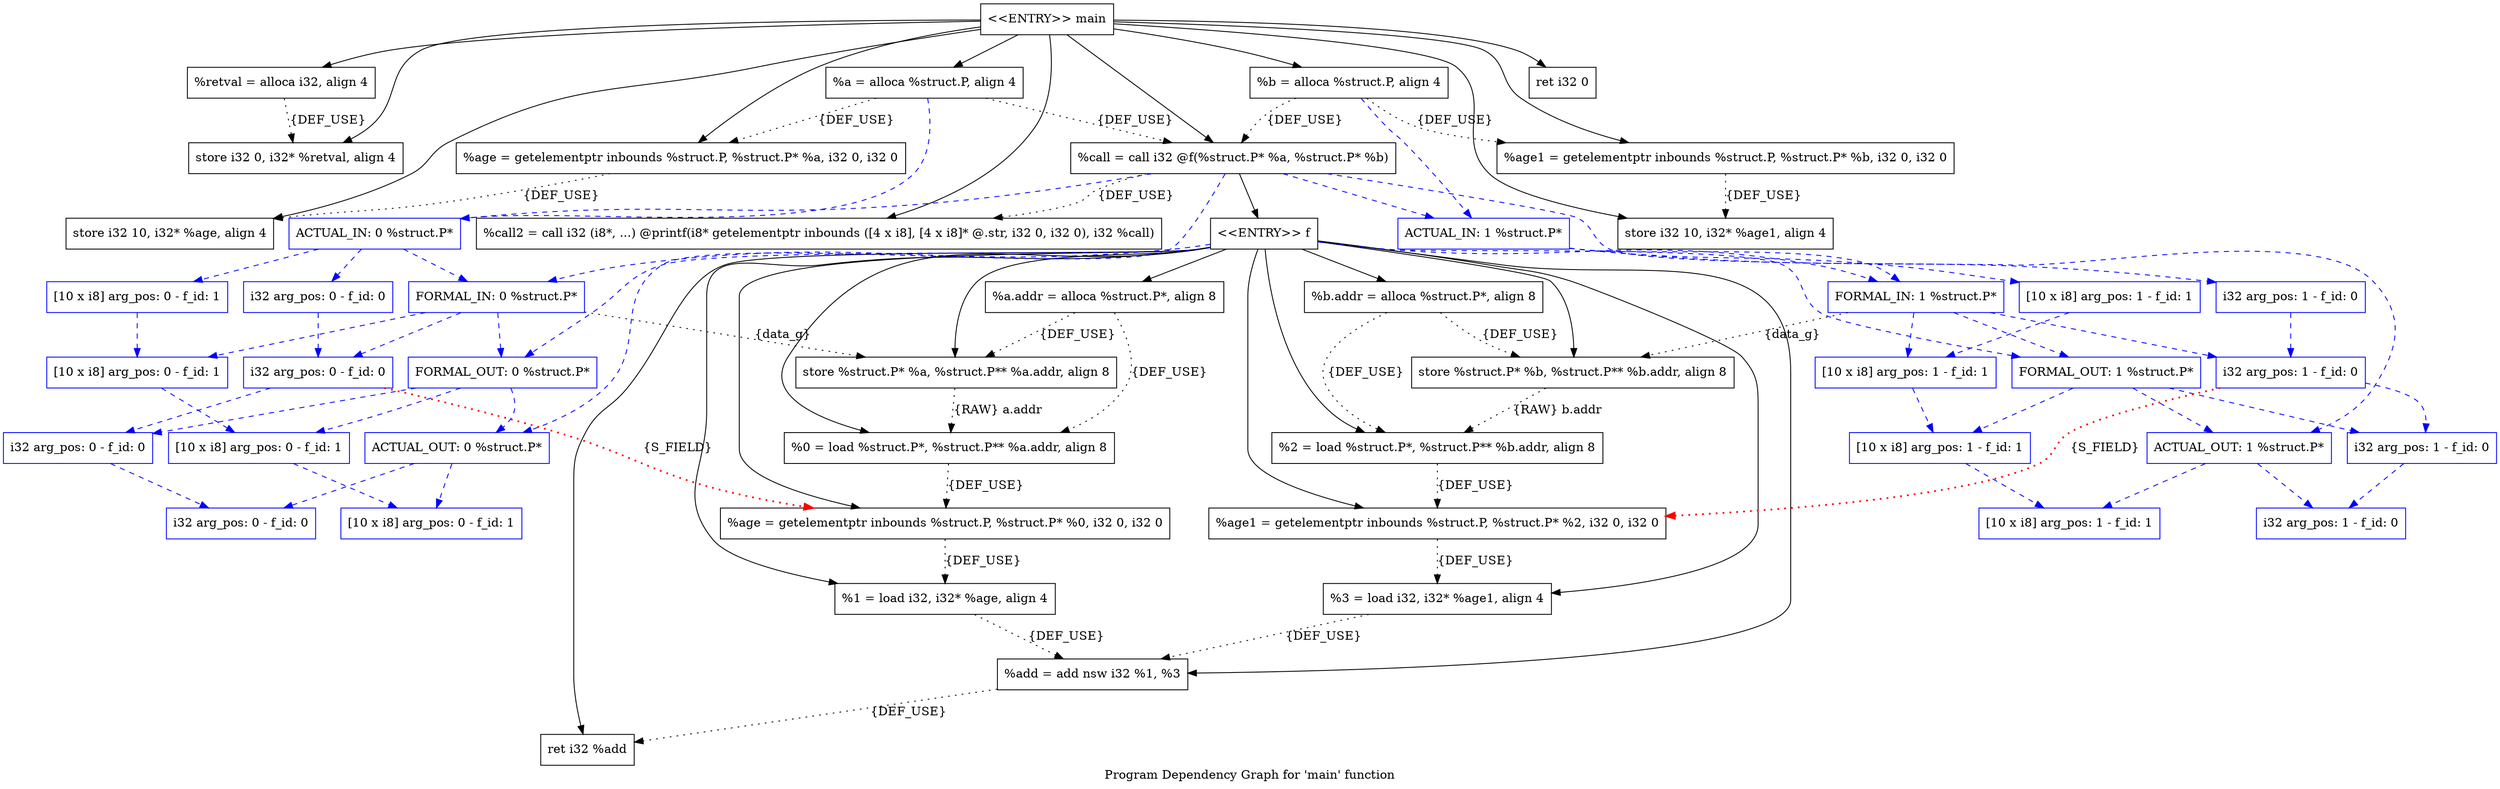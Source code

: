 digraph "Program Dependency Graph for 'main' function" {
	label="Program Dependency Graph for 'main' function";
graph [ splines=true ]
	Node0x8b43f00 [shape=record,label="{  %a.addr = alloca %struct.P*, align 8}"];
	Node0x8b43f00 -> Node0x8b43f70[style=dotted,label = "{DEF_USE}" ];
	Node0x8b43f00 -> Node0x8b43fe0[style=dotted,label = "{DEF_USE}" ];
	Node0x8b43f70 [shape=record,label="{  store %struct.P* %a, %struct.P** %a.addr, align 8}"];
	Node0x8b43f70 -> Node0x8b43fe0[style=dotted,label = "{RAW} a.addr"];
	Node0x8b43fe0 [shape=record,label="{  %0 = load %struct.P*, %struct.P** %a.addr, align 8}"];
	Node0x8b43fe0 -> Node0x8b40140[style=dotted,label = "{DEF_USE}" ];
	Node0x8b440b0 [shape=record,label="{  %b.addr = alloca %struct.P*, align 8}"];
	Node0x8b440b0 -> Node0x8b440e0[style=dotted,label = "{DEF_USE}" ];
	Node0x8b440b0 -> Node0x8b44050[style=dotted,label = "{DEF_USE}" ];
	Node0x8b440e0 [shape=record,label="{  store %struct.P* %b, %struct.P** %b.addr, align 8}"];
	Node0x8b440e0 -> Node0x8b44050[style=dotted,label = "{RAW} b.addr"];
	Node0x8b44050 [shape=record,label="{  %2 = load %struct.P*, %struct.P** %b.addr, align 8}"];
	Node0x8b44050 -> Node0x8b41d40[style=dotted,label = "{DEF_USE}" ];
	Node0x8b40140 [shape=record,label="{  %age = getelementptr inbounds %struct.P, %struct.P* %0, i32 0, i32 0}"];
	Node0x8b40140 -> Node0x8b41b90[style=dotted,label = "{DEF_USE}" ];
	Node0x8b41b90 [shape=record,label="{  %1 = load i32, i32* %age, align 4}"];
	Node0x8b41b90 -> Node0x8b41c20[style=dotted,label = "{DEF_USE}" ];
	Node0x8b41c20 [shape=record,label="{  %add = add nsw i32 %1, %3}"];
	Node0x8b41c20 -> Node0x8b41e80[style=dotted,label = "{DEF_USE}" ];
	Node0x8b41d40 [shape=record,label="{  %age1 = getelementptr inbounds %struct.P, %struct.P* %2, i32 0, i32 0}"];
	Node0x8b41d40 -> Node0x8b41dd0[style=dotted,label = "{DEF_USE}" ];
	Node0x8b41dd0 [shape=record,label="{  %3 = load i32, i32* %age1, align 4}"];
	Node0x8b41dd0 -> Node0x8b41c20[style=dotted,label = "{DEF_USE}" ];
	Node0x8b41e80 [shape=record,label="{  ret i32 %add}"];
	Node0x8b41f80 [shape=record,label="{\<\<ENTRY\>\> f}"];
	Node0x8b41f80 -> Node0x8b43f00;
	Node0x8b41f80 -> Node0x8b440b0;
	Node0x8b41f80 -> Node0x8b43f70;
	Node0x8b41f80 -> Node0x8b440e0;
	Node0x8b41f80 -> Node0x8b43fe0;
	Node0x8b41f80 -> Node0x8b40140;
	Node0x8b41f80 -> Node0x8b41b90;
	Node0x8b41f80 -> Node0x8b44050;
	Node0x8b41f80 -> Node0x8b41d40;
	Node0x8b41f80 -> Node0x8b41dd0;
	Node0x8b41f80 -> Node0x8b41c20;
	Node0x8b41f80 -> Node0x8b41e80;
	Node0x8b41f80 -> Node0x8b45160[style=dashed, color="blue"];
	Node0x8b41f80 -> Node0x8b45480[style=dashed, color="blue"];
	Node0x8b41f80 -> Node0x8b45300[style=dashed, color="blue"];
	Node0x8b41f80 -> Node0x8b42af0[style=dashed, color="blue"];
	Node0x8b428e0 [shape=record,label="{  %retval = alloca i32, align 4}"];
	Node0x8b428e0 -> Node0x8b42910[style=dotted,label = "{DEF_USE}" ];
	Node0x8b42910 [shape=record,label="{  store i32 0, i32* %retval, align 4}"];
	Node0x8b429d0 [shape=record,label="{  %a = alloca %struct.P, align 4}"];
	Node0x8b429d0 -> Node0x8b42a40[style=dotted,label = "{DEF_USE}" ];
	Node0x8b429d0 -> Node0x8b41c90[style=dotted,label = "{DEF_USE}" ];
	Node0x8b429d0 -> Node0x8b46d70[style=dashed, color="blue"];
	Node0x8b42a40 [shape=record,label="{  %age = getelementptr inbounds %struct.P, %struct.P* %a, i32 0, i32 0}"];
	Node0x8b42a40 -> Node0x8b429a0[style=dotted,label = "{DEF_USE}" ];
	Node0x8b41c90 [shape=record,label="{  %call = call i32 @f(%struct.P* %a, %struct.P* %b)}"];
	Node0x8b41c90 -> Node0x8b43370[style=dotted,label = "{DEF_USE}" ];
	Node0x8b41c90 -> Node0x8b41f80;
	Node0x8b41c90 -> Node0x8b46d70[style=dashed, color="blue"];
	Node0x8b41c90 -> Node0x8b470b0[style=dashed, color="blue"];
	Node0x8b41c90 -> Node0x8b46f10[style=dashed, color="blue"];
	Node0x8b41c90 -> Node0x8b47230[style=dashed, color="blue"];
	Node0x8b42bf0 [shape=record,label="{  %b = alloca %struct.P, align 4}"];
	Node0x8b42bf0 -> Node0x8b42c60[style=dotted,label = "{DEF_USE}" ];
	Node0x8b42bf0 -> Node0x8b41c90[style=dotted,label = "{DEF_USE}" ];
	Node0x8b42bf0 -> Node0x8b46f10[style=dashed, color="blue"];
	Node0x8b42c60 [shape=record,label="{  %age1 = getelementptr inbounds %struct.P, %struct.P* %b, i32 0, i32 0}"];
	Node0x8b42c60 -> Node0x8b432e0[style=dotted,label = "{DEF_USE}" ];
	Node0x8b429a0 [shape=record,label="{  store i32 10, i32* %age, align 4}"];
	Node0x8b432e0 [shape=record,label="{  store i32 10, i32* %age1, align 4}"];
	Node0x8b43370 [shape=record,label="{  %call2 = call i32 (i8*, ...) @printf(i8* getelementptr inbounds ([4 x i8], [4 x i8]* @.str, i32 0, i32 0), i32 %call)}"];
	Node0x8b43470 [shape=record,label="{\<\<ENTRY\>\> main}"];
	Node0x8b43470 -> Node0x8b428e0;
	Node0x8b43470 -> Node0x8b429d0;
	Node0x8b43470 -> Node0x8b42bf0;
	Node0x8b43470 -> Node0x8b42910;
	Node0x8b43470 -> Node0x8b42a40;
	Node0x8b43470 -> Node0x8b429a0;
	Node0x8b43470 -> Node0x8b42c60;
	Node0x8b43470 -> Node0x8b432e0;
	Node0x8b43470 -> Node0x8b41c90;
	Node0x8b43470 -> Node0x8b43370;
	Node0x8b43470 -> Node0x8b434e0;
	Node0x8b434e0 [shape=record,label="{  ret i32 0}"];
	Node0x8b45160 [shape=record,color="blue",label="{FORMAL_IN: 0 %struct.P*}"];
	Node0x8b45160 -> Node0x8b451d0[style=dashed, color="blue"];
	Node0x8b45160 -> Node0x8b45260[style=dashed, color="blue"];
	Node0x8b45160 -> Node0x8b45480[style=dashed, color="blue"];
	Node0x8b45160 -> Node0x8b43f70[style=dotted, label = "{data_g}"];
	Node0x8b451d0 [shape=record,color="blue",label="{i32 arg_pos: 0 - f_id: 0}"];
	Node0x8b451d0 -> Node0x8b454f0[style=dashed, color="blue"];
	Node0x8b451d0 -> Node0x8b40140[style=dotted, label="{S_FIELD}", color="red", penwidth="2.0"];
	Node0x8b45260 [shape=record,color="blue",label="{[10 x i8] arg_pos: 0 - f_id: 1}"];
	Node0x8b45260 -> Node0x8b44b20[style=dashed, color="blue"];
	Node0x8b45300 [shape=record,color="blue",label="{FORMAL_IN: 1 %struct.P*}"];
	Node0x8b45300 -> Node0x8b45370[style=dashed, color="blue"];
	Node0x8b45300 -> Node0x8b453e0[style=dashed, color="blue"];
	Node0x8b45300 -> Node0x8b42af0[style=dashed, color="blue"];
	Node0x8b45300 -> Node0x8b440e0[style=dotted, label = "{data_g}"];
	Node0x8b45370 [shape=record,color="blue",label="{i32 arg_pos: 1 - f_id: 0}"];
	Node0x8b45370 -> Node0x8b42b60[style=dashed, color="blue"];
	Node0x8b45370 -> Node0x8b41d40[style=dotted, label="{S_FIELD}", color="red", penwidth="2.0"];
	Node0x8b453e0 [shape=record,color="blue",label="{[10 x i8] arg_pos: 1 - f_id: 1}"];
	Node0x8b453e0 -> Node0x8b42b90[style=dashed, color="blue"];
	Node0x8b45480 [shape=record,color="blue",label="{FORMAL_OUT: 0 %struct.P*}"];
	Node0x8b45480 -> Node0x8b454f0[style=dashed, color="blue"];
	Node0x8b45480 -> Node0x8b44b20[style=dashed, color="blue"];
	Node0x8b45480 -> Node0x8b470b0[style=dashed, color="blue"];
	Node0x8b454f0 [shape=record,color="blue",label="{i32 arg_pos: 0 - f_id: 0}"];
	Node0x8b454f0 -> Node0x8b47120[style=dashed, color="blue"];
	Node0x8b44b20 [shape=record,color="blue",label="{[10 x i8] arg_pos: 0 - f_id: 1}"];
	Node0x8b44b20 -> Node0x8b47190[style=dashed, color="blue"];
	Node0x8b42af0 [shape=record,color="blue",label="{FORMAL_OUT: 1 %struct.P*}"];
	Node0x8b42af0 -> Node0x8b42b60[style=dashed, color="blue"];
	Node0x8b42af0 -> Node0x8b42b90[style=dashed, color="blue"];
	Node0x8b42af0 -> Node0x8b47230[style=dashed, color="blue"];
	Node0x8b42b60 [shape=record,color="blue",label="{i32 arg_pos: 1 - f_id: 0}"];
	Node0x8b42b60 -> Node0x8b472a0[style=dashed, color="blue"];
	Node0x8b42b90 [shape=record,color="blue",label="{[10 x i8] arg_pos: 1 - f_id: 1}"];
	Node0x8b42b90 -> Node0x8b47310[style=dashed, color="blue"];
	Node0x8b46d70 [shape=record,color="blue",label="{ACTUAL_IN: 0 %struct.P*}"];
	Node0x8b46d70 -> Node0x8b42bc0[style=dashed, color="blue"];
	Node0x8b46d70 -> Node0x8b46e70[style=dashed, color="blue"];
	Node0x8b46d70 -> Node0x8b45160[style=dashed, color="blue"];
	Node0x8b42bc0 [shape=record,color="blue",label="{i32 arg_pos: 0 - f_id: 0}"];
	Node0x8b42bc0 -> Node0x8b451d0[style=dashed, color="blue"];
	Node0x8b46e70 [shape=record,color="blue",label="{[10 x i8] arg_pos: 0 - f_id: 1}"];
	Node0x8b46e70 -> Node0x8b45260[style=dashed, color="blue"];
	Node0x8b46f10 [shape=record,color="blue",label="{ACTUAL_IN: 1 %struct.P*}"];
	Node0x8b46f10 -> Node0x8b42cd0[style=dashed, color="blue"];
	Node0x8b46f10 -> Node0x8b47010[style=dashed, color="blue"];
	Node0x8b46f10 -> Node0x8b45300[style=dashed, color="blue"];
	Node0x8b42cd0 [shape=record,color="blue",label="{i32 arg_pos: 1 - f_id: 0}"];
	Node0x8b42cd0 -> Node0x8b45370[style=dashed, color="blue"];
	Node0x8b47010 [shape=record,color="blue",label="{[10 x i8] arg_pos: 1 - f_id: 1}"];
	Node0x8b47010 -> Node0x8b453e0[style=dashed, color="blue"];
	Node0x8b470b0 [shape=record,color="blue",label="{ACTUAL_OUT: 0 %struct.P*}"];
	Node0x8b470b0 -> Node0x8b47120[style=dashed, color="blue"];
	Node0x8b470b0 -> Node0x8b47190[style=dashed, color="blue"];
	Node0x8b47120 [shape=record,color="blue",label="{i32 arg_pos: 0 - f_id: 0}"];
	Node0x8b47190 [shape=record,color="blue",label="{[10 x i8] arg_pos: 0 - f_id: 1}"];
	Node0x8b47230 [shape=record,color="blue",label="{ACTUAL_OUT: 1 %struct.P*}"];
	Node0x8b47230 -> Node0x8b472a0[style=dashed, color="blue"];
	Node0x8b47230 -> Node0x8b47310[style=dashed, color="blue"];
	Node0x8b472a0 [shape=record,color="blue",label="{i32 arg_pos: 1 - f_id: 0}"];
	Node0x8b47310 [shape=record,color="blue",label="{[10 x i8] arg_pos: 1 - f_id: 1}"];
}
